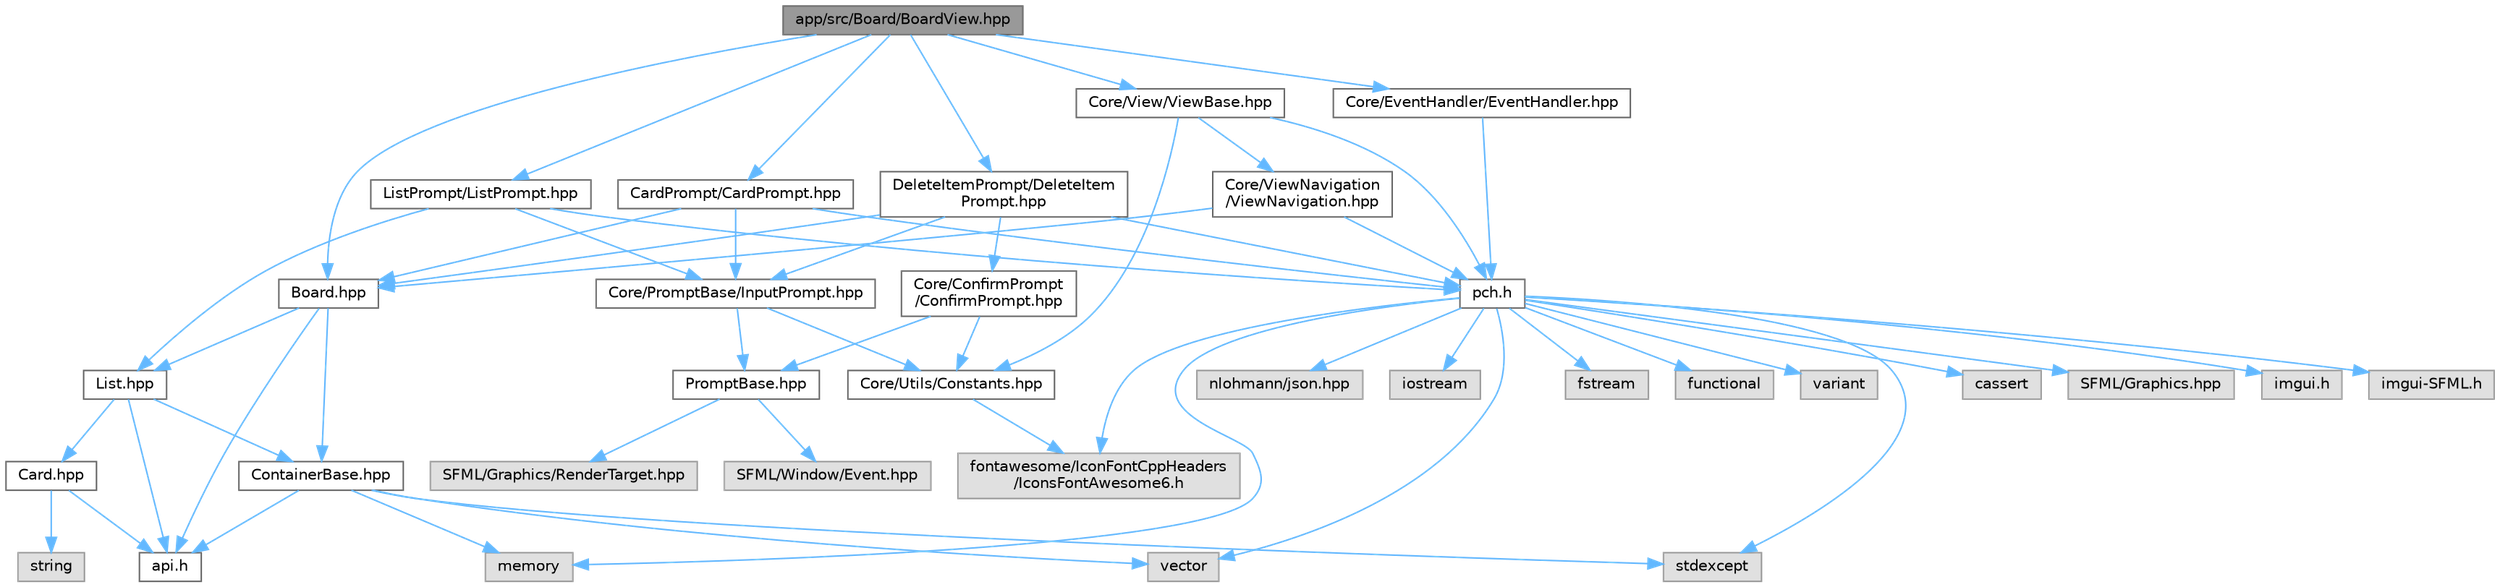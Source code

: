 digraph "app/src/Board/BoardView.hpp"
{
 // LATEX_PDF_SIZE
  bgcolor="transparent";
  edge [fontname=Helvetica,fontsize=10,labelfontname=Helvetica,labelfontsize=10];
  node [fontname=Helvetica,fontsize=10,shape=box,height=0.2,width=0.4];
  Node1 [id="Node000001",label="app/src/Board/BoardView.hpp",height=0.2,width=0.4,color="gray40", fillcolor="grey60", style="filled", fontcolor="black",tooltip=" "];
  Node1 -> Node2 [id="edge1_Node000001_Node000002",color="steelblue1",style="solid",tooltip=" "];
  Node2 [id="Node000002",label="DeleteItemPrompt/DeleteItem\lPrompt.hpp",height=0.2,width=0.4,color="grey40", fillcolor="white", style="filled",URL="$DeleteItemPrompt_8hpp.html",tooltip=" "];
  Node2 -> Node3 [id="edge2_Node000002_Node000003",color="steelblue1",style="solid",tooltip=" "];
  Node3 [id="Node000003",label="pch.h",height=0.2,width=0.4,color="grey40", fillcolor="white", style="filled",URL="$pch_8h.html",tooltip=" "];
  Node3 -> Node4 [id="edge3_Node000003_Node000004",color="steelblue1",style="solid",tooltip=" "];
  Node4 [id="Node000004",label="vector",height=0.2,width=0.4,color="grey60", fillcolor="#E0E0E0", style="filled",tooltip=" "];
  Node3 -> Node5 [id="edge4_Node000003_Node000005",color="steelblue1",style="solid",tooltip=" "];
  Node5 [id="Node000005",label="iostream",height=0.2,width=0.4,color="grey60", fillcolor="#E0E0E0", style="filled",tooltip=" "];
  Node3 -> Node6 [id="edge5_Node000003_Node000006",color="steelblue1",style="solid",tooltip=" "];
  Node6 [id="Node000006",label="fstream",height=0.2,width=0.4,color="grey60", fillcolor="#E0E0E0", style="filled",tooltip=" "];
  Node3 -> Node7 [id="edge6_Node000003_Node000007",color="steelblue1",style="solid",tooltip=" "];
  Node7 [id="Node000007",label="stdexcept",height=0.2,width=0.4,color="grey60", fillcolor="#E0E0E0", style="filled",tooltip=" "];
  Node3 -> Node8 [id="edge7_Node000003_Node000008",color="steelblue1",style="solid",tooltip=" "];
  Node8 [id="Node000008",label="functional",height=0.2,width=0.4,color="grey60", fillcolor="#E0E0E0", style="filled",tooltip=" "];
  Node3 -> Node9 [id="edge8_Node000003_Node000009",color="steelblue1",style="solid",tooltip=" "];
  Node9 [id="Node000009",label="memory",height=0.2,width=0.4,color="grey60", fillcolor="#E0E0E0", style="filled",tooltip=" "];
  Node3 -> Node10 [id="edge9_Node000003_Node000010",color="steelblue1",style="solid",tooltip=" "];
  Node10 [id="Node000010",label="variant",height=0.2,width=0.4,color="grey60", fillcolor="#E0E0E0", style="filled",tooltip=" "];
  Node3 -> Node11 [id="edge10_Node000003_Node000011",color="steelblue1",style="solid",tooltip=" "];
  Node11 [id="Node000011",label="cassert",height=0.2,width=0.4,color="grey60", fillcolor="#E0E0E0", style="filled",tooltip=" "];
  Node3 -> Node12 [id="edge11_Node000003_Node000012",color="steelblue1",style="solid",tooltip=" "];
  Node12 [id="Node000012",label="SFML/Graphics.hpp",height=0.2,width=0.4,color="grey60", fillcolor="#E0E0E0", style="filled",tooltip=" "];
  Node3 -> Node13 [id="edge12_Node000003_Node000013",color="steelblue1",style="solid",tooltip=" "];
  Node13 [id="Node000013",label="imgui.h",height=0.2,width=0.4,color="grey60", fillcolor="#E0E0E0", style="filled",tooltip=" "];
  Node3 -> Node14 [id="edge13_Node000003_Node000014",color="steelblue1",style="solid",tooltip=" "];
  Node14 [id="Node000014",label="imgui-SFML.h",height=0.2,width=0.4,color="grey60", fillcolor="#E0E0E0", style="filled",tooltip=" "];
  Node3 -> Node15 [id="edge14_Node000003_Node000015",color="steelblue1",style="solid",tooltip=" "];
  Node15 [id="Node000015",label="nlohmann/json.hpp",height=0.2,width=0.4,color="grey60", fillcolor="#E0E0E0", style="filled",tooltip=" "];
  Node3 -> Node16 [id="edge15_Node000003_Node000016",color="steelblue1",style="solid",tooltip=" "];
  Node16 [id="Node000016",label="fontawesome/IconFontCppHeaders\l/IconsFontAwesome6.h",height=0.2,width=0.4,color="grey60", fillcolor="#E0E0E0", style="filled",tooltip=" "];
  Node2 -> Node17 [id="edge16_Node000002_Node000017",color="steelblue1",style="solid",tooltip=" "];
  Node17 [id="Node000017",label="Board.hpp",height=0.2,width=0.4,color="grey40", fillcolor="white", style="filled",URL="$Board_8hpp.html",tooltip=" "];
  Node17 -> Node18 [id="edge17_Node000017_Node000018",color="steelblue1",style="solid",tooltip=" "];
  Node18 [id="Node000018",label="ContainerBase.hpp",height=0.2,width=0.4,color="grey40", fillcolor="white", style="filled",URL="$ContainerBase_8hpp.html",tooltip=" "];
  Node18 -> Node19 [id="edge18_Node000018_Node000019",color="steelblue1",style="solid",tooltip=" "];
  Node19 [id="Node000019",label="api.h",height=0.2,width=0.4,color="grey40", fillcolor="white", style="filled",URL="$api_8h.html",tooltip=" "];
  Node18 -> Node7 [id="edge19_Node000018_Node000007",color="steelblue1",style="solid",tooltip=" "];
  Node18 -> Node4 [id="edge20_Node000018_Node000004",color="steelblue1",style="solid",tooltip=" "];
  Node18 -> Node9 [id="edge21_Node000018_Node000009",color="steelblue1",style="solid",tooltip=" "];
  Node17 -> Node19 [id="edge22_Node000017_Node000019",color="steelblue1",style="solid",tooltip=" "];
  Node17 -> Node20 [id="edge23_Node000017_Node000020",color="steelblue1",style="solid",tooltip=" "];
  Node20 [id="Node000020",label="List.hpp",height=0.2,width=0.4,color="grey40", fillcolor="white", style="filled",URL="$List_8hpp.html",tooltip=" "];
  Node20 -> Node19 [id="edge24_Node000020_Node000019",color="steelblue1",style="solid",tooltip=" "];
  Node20 -> Node21 [id="edge25_Node000020_Node000021",color="steelblue1",style="solid",tooltip=" "];
  Node21 [id="Node000021",label="Card.hpp",height=0.2,width=0.4,color="grey40", fillcolor="white", style="filled",URL="$Card_8hpp.html",tooltip=" "];
  Node21 -> Node19 [id="edge26_Node000021_Node000019",color="steelblue1",style="solid",tooltip=" "];
  Node21 -> Node22 [id="edge27_Node000021_Node000022",color="steelblue1",style="solid",tooltip=" "];
  Node22 [id="Node000022",label="string",height=0.2,width=0.4,color="grey60", fillcolor="#E0E0E0", style="filled",tooltip=" "];
  Node20 -> Node18 [id="edge28_Node000020_Node000018",color="steelblue1",style="solid",tooltip=" "];
  Node2 -> Node23 [id="edge29_Node000002_Node000023",color="steelblue1",style="solid",tooltip=" "];
  Node23 [id="Node000023",label="Core/PromptBase/InputPrompt.hpp",height=0.2,width=0.4,color="grey40", fillcolor="white", style="filled",URL="$InputPrompt_8hpp.html",tooltip=" "];
  Node23 -> Node24 [id="edge30_Node000023_Node000024",color="steelblue1",style="solid",tooltip=" "];
  Node24 [id="Node000024",label="Core/Utils/Constants.hpp",height=0.2,width=0.4,color="grey40", fillcolor="white", style="filled",URL="$Constants_8hpp.html",tooltip=" "];
  Node24 -> Node16 [id="edge31_Node000024_Node000016",color="steelblue1",style="solid",tooltip=" "];
  Node23 -> Node25 [id="edge32_Node000023_Node000025",color="steelblue1",style="solid",tooltip=" "];
  Node25 [id="Node000025",label="PromptBase.hpp",height=0.2,width=0.4,color="grey40", fillcolor="white", style="filled",URL="$PromptBase_8hpp.html",tooltip=" "];
  Node25 -> Node26 [id="edge33_Node000025_Node000026",color="steelblue1",style="solid",tooltip=" "];
  Node26 [id="Node000026",label="SFML/Graphics/RenderTarget.hpp",height=0.2,width=0.4,color="grey60", fillcolor="#E0E0E0", style="filled",tooltip=" "];
  Node25 -> Node27 [id="edge34_Node000025_Node000027",color="steelblue1",style="solid",tooltip=" "];
  Node27 [id="Node000027",label="SFML/Window/Event.hpp",height=0.2,width=0.4,color="grey60", fillcolor="#E0E0E0", style="filled",tooltip=" "];
  Node2 -> Node28 [id="edge35_Node000002_Node000028",color="steelblue1",style="solid",tooltip=" "];
  Node28 [id="Node000028",label="Core/ConfirmPrompt\l/ConfirmPrompt.hpp",height=0.2,width=0.4,color="grey40", fillcolor="white", style="filled",URL="$ConfirmPrompt_8hpp.html",tooltip=" "];
  Node28 -> Node24 [id="edge36_Node000028_Node000024",color="steelblue1",style="solid",tooltip=" "];
  Node28 -> Node25 [id="edge37_Node000028_Node000025",color="steelblue1",style="solid",tooltip=" "];
  Node1 -> Node29 [id="edge38_Node000001_Node000029",color="steelblue1",style="solid",tooltip=" "];
  Node29 [id="Node000029",label="ListPrompt/ListPrompt.hpp",height=0.2,width=0.4,color="grey40", fillcolor="white", style="filled",URL="$ListPrompt_8hpp.html",tooltip=" "];
  Node29 -> Node3 [id="edge39_Node000029_Node000003",color="steelblue1",style="solid",tooltip=" "];
  Node29 -> Node20 [id="edge40_Node000029_Node000020",color="steelblue1",style="solid",tooltip=" "];
  Node29 -> Node23 [id="edge41_Node000029_Node000023",color="steelblue1",style="solid",tooltip=" "];
  Node1 -> Node30 [id="edge42_Node000001_Node000030",color="steelblue1",style="solid",tooltip=" "];
  Node30 [id="Node000030",label="CardPrompt/CardPrompt.hpp",height=0.2,width=0.4,color="grey40", fillcolor="white", style="filled",URL="$CardPrompt_8hpp.html",tooltip=" "];
  Node30 -> Node3 [id="edge43_Node000030_Node000003",color="steelblue1",style="solid",tooltip=" "];
  Node30 -> Node17 [id="edge44_Node000030_Node000017",color="steelblue1",style="solid",tooltip=" "];
  Node30 -> Node23 [id="edge45_Node000030_Node000023",color="steelblue1",style="solid",tooltip=" "];
  Node1 -> Node31 [id="edge46_Node000001_Node000031",color="steelblue1",style="solid",tooltip=" "];
  Node31 [id="Node000031",label="Core/View/ViewBase.hpp",height=0.2,width=0.4,color="grey40", fillcolor="white", style="filled",URL="$ViewBase_8hpp.html",tooltip=" "];
  Node31 -> Node3 [id="edge47_Node000031_Node000003",color="steelblue1",style="solid",tooltip=" "];
  Node31 -> Node24 [id="edge48_Node000031_Node000024",color="steelblue1",style="solid",tooltip=" "];
  Node31 -> Node32 [id="edge49_Node000031_Node000032",color="steelblue1",style="solid",tooltip=" "];
  Node32 [id="Node000032",label="Core/ViewNavigation\l/ViewNavigation.hpp",height=0.2,width=0.4,color="grey40", fillcolor="white", style="filled",URL="$ViewNavigation_8hpp.html",tooltip=" "];
  Node32 -> Node3 [id="edge50_Node000032_Node000003",color="steelblue1",style="solid",tooltip=" "];
  Node32 -> Node17 [id="edge51_Node000032_Node000017",color="steelblue1",style="solid",tooltip=" "];
  Node1 -> Node33 [id="edge52_Node000001_Node000033",color="steelblue1",style="solid",tooltip=" "];
  Node33 [id="Node000033",label="Core/EventHandler/EventHandler.hpp",height=0.2,width=0.4,color="grey40", fillcolor="white", style="filled",URL="$EventHandler_8hpp.html",tooltip=" "];
  Node33 -> Node3 [id="edge53_Node000033_Node000003",color="steelblue1",style="solid",tooltip=" "];
  Node1 -> Node17 [id="edge54_Node000001_Node000017",color="steelblue1",style="solid",tooltip=" "];
}
